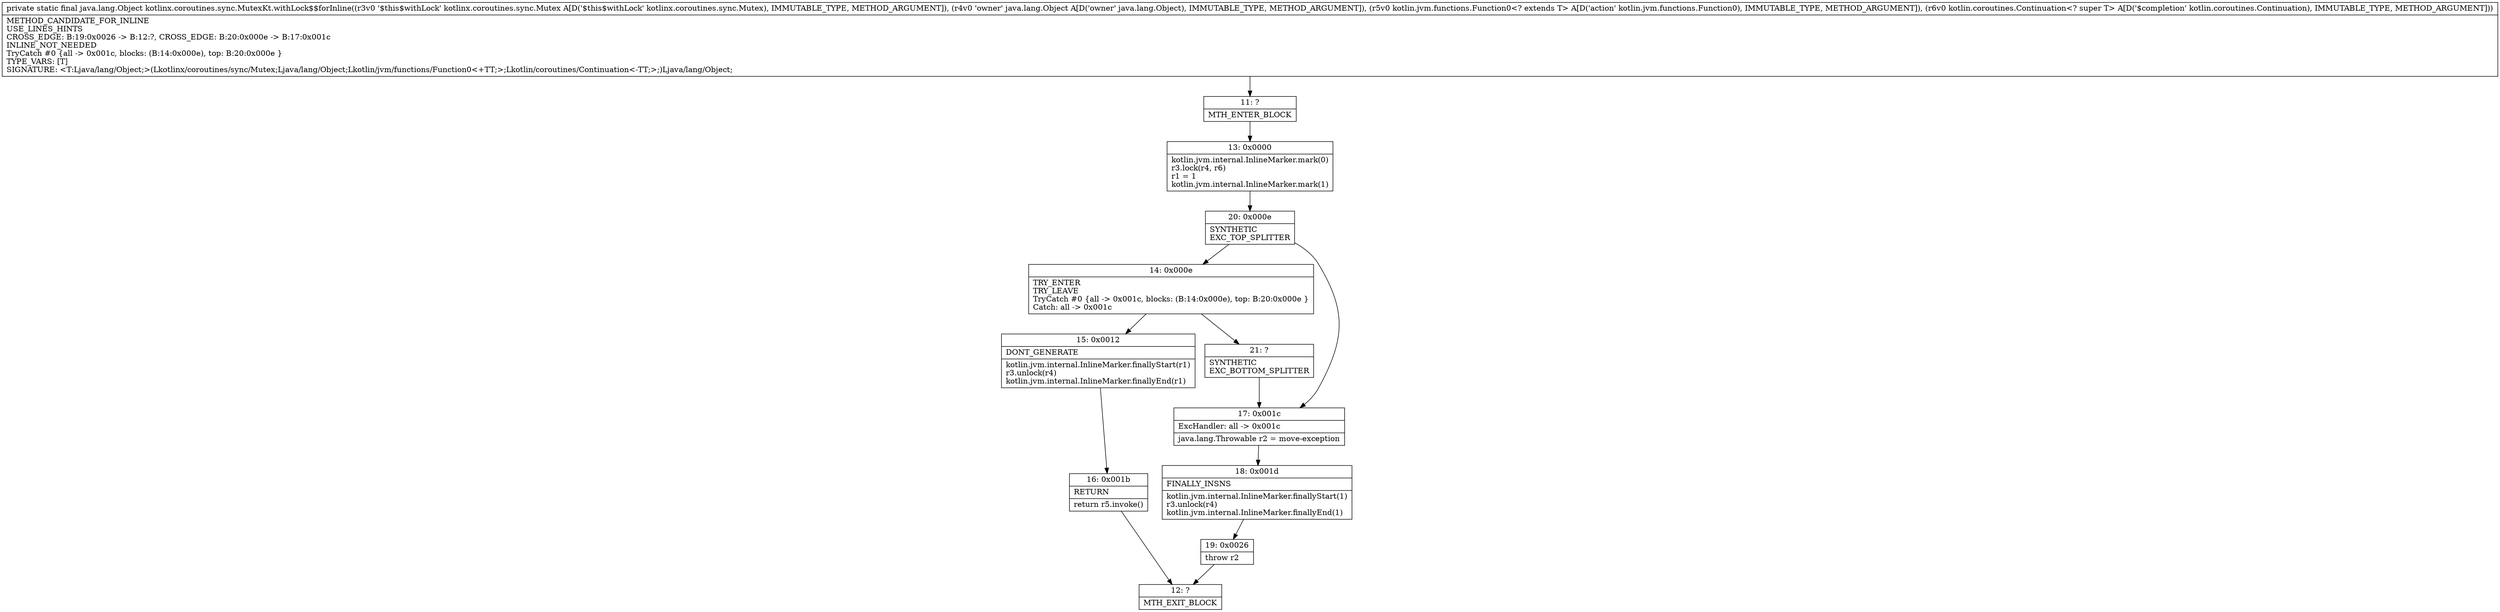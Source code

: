 digraph "CFG forkotlinx.coroutines.sync.MutexKt.withLock$$forInline(Lkotlinx\/coroutines\/sync\/Mutex;Ljava\/lang\/Object;Lkotlin\/jvm\/functions\/Function0;Lkotlin\/coroutines\/Continuation;)Ljava\/lang\/Object;" {
Node_11 [shape=record,label="{11\:\ ?|MTH_ENTER_BLOCK\l}"];
Node_13 [shape=record,label="{13\:\ 0x0000|kotlin.jvm.internal.InlineMarker.mark(0)\lr3.lock(r4, r6)\lr1 = 1\lkotlin.jvm.internal.InlineMarker.mark(1)\l}"];
Node_20 [shape=record,label="{20\:\ 0x000e|SYNTHETIC\lEXC_TOP_SPLITTER\l}"];
Node_14 [shape=record,label="{14\:\ 0x000e|TRY_ENTER\lTRY_LEAVE\lTryCatch #0 \{all \-\> 0x001c, blocks: (B:14:0x000e), top: B:20:0x000e \}\lCatch: all \-\> 0x001c\l}"];
Node_15 [shape=record,label="{15\:\ 0x0012|DONT_GENERATE\l|kotlin.jvm.internal.InlineMarker.finallyStart(r1)\lr3.unlock(r4)\lkotlin.jvm.internal.InlineMarker.finallyEnd(r1)\l}"];
Node_16 [shape=record,label="{16\:\ 0x001b|RETURN\l|return r5.invoke()\l}"];
Node_12 [shape=record,label="{12\:\ ?|MTH_EXIT_BLOCK\l}"];
Node_21 [shape=record,label="{21\:\ ?|SYNTHETIC\lEXC_BOTTOM_SPLITTER\l}"];
Node_17 [shape=record,label="{17\:\ 0x001c|ExcHandler: all \-\> 0x001c\l|java.lang.Throwable r2 = move\-exception\l}"];
Node_18 [shape=record,label="{18\:\ 0x001d|FINALLY_INSNS\l|kotlin.jvm.internal.InlineMarker.finallyStart(1)\lr3.unlock(r4)\lkotlin.jvm.internal.InlineMarker.finallyEnd(1)\l}"];
Node_19 [shape=record,label="{19\:\ 0x0026|throw r2\l}"];
MethodNode[shape=record,label="{private static final java.lang.Object kotlinx.coroutines.sync.MutexKt.withLock$$forInline((r3v0 '$this$withLock' kotlinx.coroutines.sync.Mutex A[D('$this$withLock' kotlinx.coroutines.sync.Mutex), IMMUTABLE_TYPE, METHOD_ARGUMENT]), (r4v0 'owner' java.lang.Object A[D('owner' java.lang.Object), IMMUTABLE_TYPE, METHOD_ARGUMENT]), (r5v0 kotlin.jvm.functions.Function0\<? extends T\> A[D('action' kotlin.jvm.functions.Function0), IMMUTABLE_TYPE, METHOD_ARGUMENT]), (r6v0 kotlin.coroutines.Continuation\<? super T\> A[D('$completion' kotlin.coroutines.Continuation), IMMUTABLE_TYPE, METHOD_ARGUMENT]))  | METHOD_CANDIDATE_FOR_INLINE\lUSE_LINES_HINTS\lCROSS_EDGE: B:19:0x0026 \-\> B:12:?, CROSS_EDGE: B:20:0x000e \-\> B:17:0x001c\lINLINE_NOT_NEEDED\lTryCatch #0 \{all \-\> 0x001c, blocks: (B:14:0x000e), top: B:20:0x000e \}\lTYPE_VARS: [T]\lSIGNATURE: \<T:Ljava\/lang\/Object;\>(Lkotlinx\/coroutines\/sync\/Mutex;Ljava\/lang\/Object;Lkotlin\/jvm\/functions\/Function0\<+TT;\>;Lkotlin\/coroutines\/Continuation\<\-TT;\>;)Ljava\/lang\/Object;\l}"];
MethodNode -> Node_11;Node_11 -> Node_13;
Node_13 -> Node_20;
Node_20 -> Node_14;
Node_20 -> Node_17;
Node_14 -> Node_15;
Node_14 -> Node_21;
Node_15 -> Node_16;
Node_16 -> Node_12;
Node_21 -> Node_17;
Node_17 -> Node_18;
Node_18 -> Node_19;
Node_19 -> Node_12;
}

